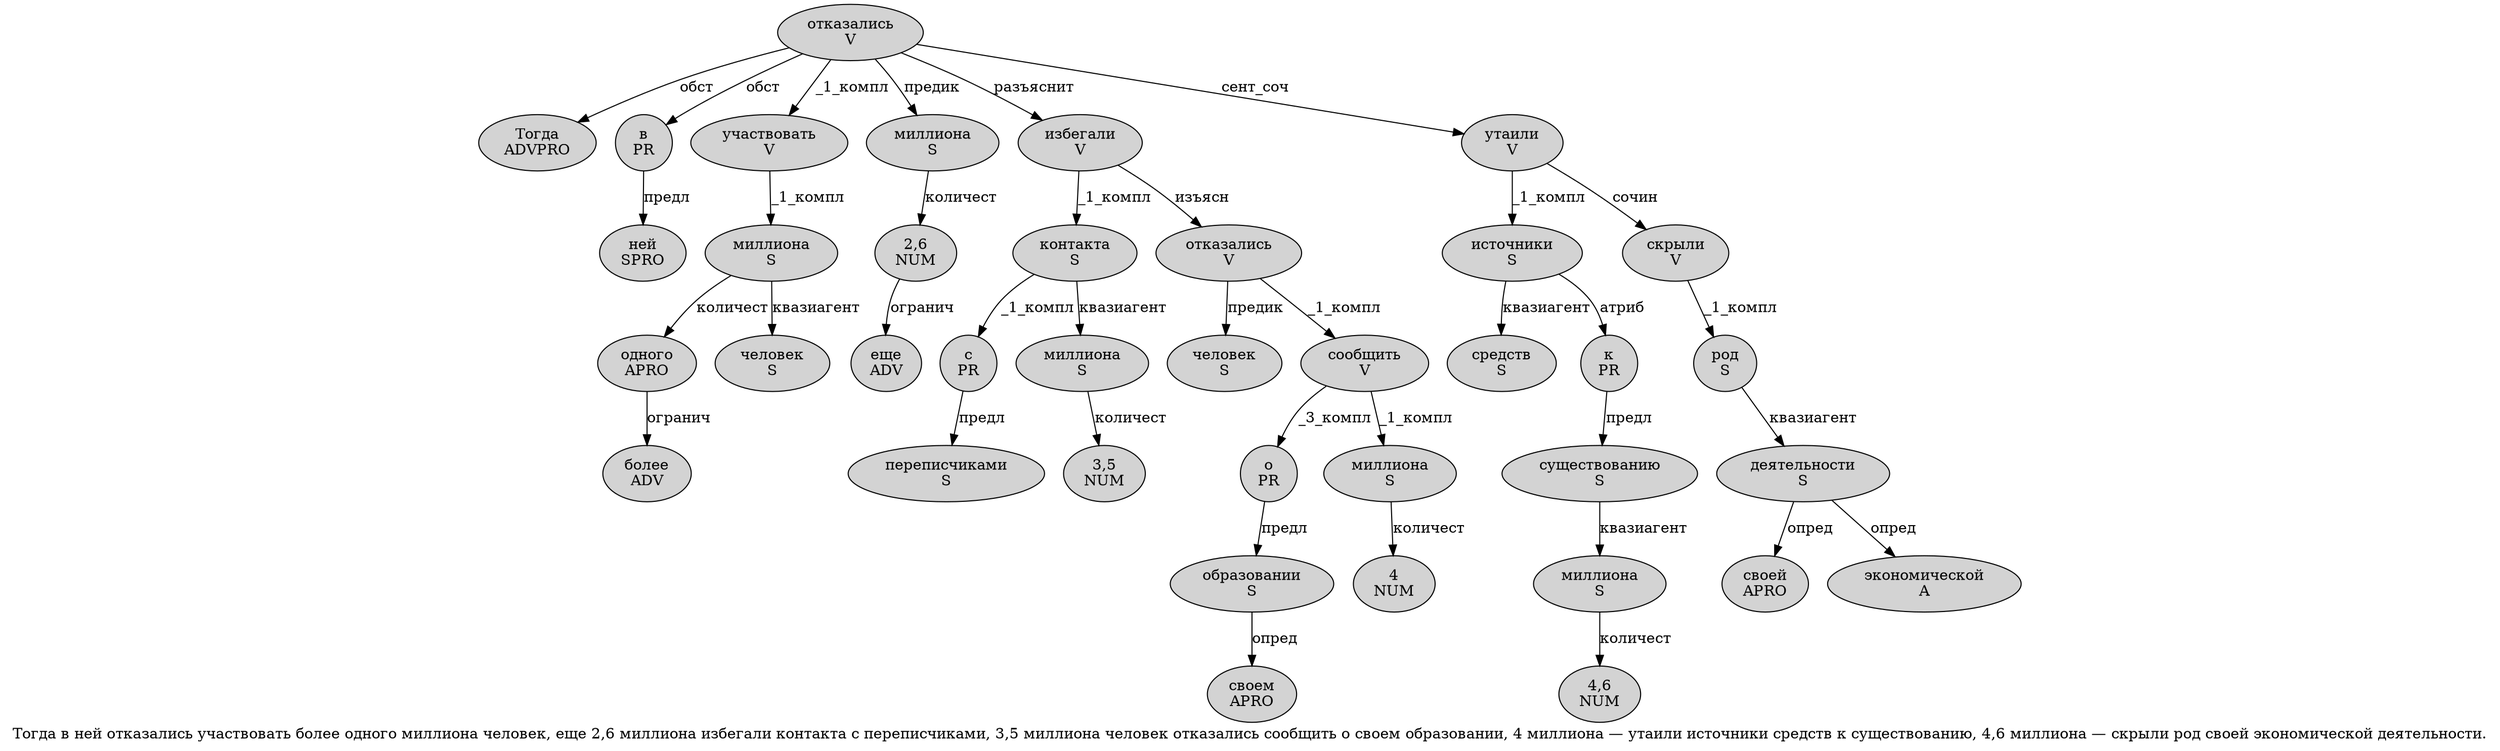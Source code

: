 digraph SENTENCE_579 {
	graph [label="Тогда в ней отказались участвовать более одного миллиона человек, еще 2,6 миллиона избегали контакта с переписчиками, 3,5 миллиона человек отказались сообщить о своем образовании, 4 миллиона — утаили источники средств к существованию, 4,6 миллиона — скрыли род своей экономической деятельности."]
	node [style=filled]
		0 [label="Тогда
ADVPRO" color="" fillcolor=lightgray penwidth=1 shape=ellipse]
		1 [label="в
PR" color="" fillcolor=lightgray penwidth=1 shape=ellipse]
		2 [label="ней
SPRO" color="" fillcolor=lightgray penwidth=1 shape=ellipse]
		3 [label="отказались
V" color="" fillcolor=lightgray penwidth=1 shape=ellipse]
		4 [label="участвовать
V" color="" fillcolor=lightgray penwidth=1 shape=ellipse]
		5 [label="более
ADV" color="" fillcolor=lightgray penwidth=1 shape=ellipse]
		6 [label="одного
APRO" color="" fillcolor=lightgray penwidth=1 shape=ellipse]
		7 [label="миллиона
S" color="" fillcolor=lightgray penwidth=1 shape=ellipse]
		8 [label="человек
S" color="" fillcolor=lightgray penwidth=1 shape=ellipse]
		10 [label="еще
ADV" color="" fillcolor=lightgray penwidth=1 shape=ellipse]
		11 [label="2,6
NUM" color="" fillcolor=lightgray penwidth=1 shape=ellipse]
		12 [label="миллиона
S" color="" fillcolor=lightgray penwidth=1 shape=ellipse]
		13 [label="избегали
V" color="" fillcolor=lightgray penwidth=1 shape=ellipse]
		14 [label="контакта
S" color="" fillcolor=lightgray penwidth=1 shape=ellipse]
		15 [label="с
PR" color="" fillcolor=lightgray penwidth=1 shape=ellipse]
		16 [label="переписчиками
S" color="" fillcolor=lightgray penwidth=1 shape=ellipse]
		18 [label="3,5
NUM" color="" fillcolor=lightgray penwidth=1 shape=ellipse]
		19 [label="миллиона
S" color="" fillcolor=lightgray penwidth=1 shape=ellipse]
		20 [label="человек
S" color="" fillcolor=lightgray penwidth=1 shape=ellipse]
		21 [label="отказались
V" color="" fillcolor=lightgray penwidth=1 shape=ellipse]
		22 [label="сообщить
V" color="" fillcolor=lightgray penwidth=1 shape=ellipse]
		23 [label="о
PR" color="" fillcolor=lightgray penwidth=1 shape=ellipse]
		24 [label="своем
APRO" color="" fillcolor=lightgray penwidth=1 shape=ellipse]
		25 [label="образовании
S" color="" fillcolor=lightgray penwidth=1 shape=ellipse]
		27 [label="4
NUM" color="" fillcolor=lightgray penwidth=1 shape=ellipse]
		28 [label="миллиона
S" color="" fillcolor=lightgray penwidth=1 shape=ellipse]
		30 [label="утаили
V" color="" fillcolor=lightgray penwidth=1 shape=ellipse]
		31 [label="источники
S" color="" fillcolor=lightgray penwidth=1 shape=ellipse]
		32 [label="средств
S" color="" fillcolor=lightgray penwidth=1 shape=ellipse]
		33 [label="к
PR" color="" fillcolor=lightgray penwidth=1 shape=ellipse]
		34 [label="существованию
S" color="" fillcolor=lightgray penwidth=1 shape=ellipse]
		36 [label="4,6
NUM" color="" fillcolor=lightgray penwidth=1 shape=ellipse]
		37 [label="миллиона
S" color="" fillcolor=lightgray penwidth=1 shape=ellipse]
		39 [label="скрыли
V" color="" fillcolor=lightgray penwidth=1 shape=ellipse]
		40 [label="род
S" color="" fillcolor=lightgray penwidth=1 shape=ellipse]
		41 [label="своей
APRO" color="" fillcolor=lightgray penwidth=1 shape=ellipse]
		42 [label="экономической
A" color="" fillcolor=lightgray penwidth=1 shape=ellipse]
		43 [label="деятельности
S" color="" fillcolor=lightgray penwidth=1 shape=ellipse]
			6 -> 5 [label="огранич"]
			19 -> 18 [label="количест"]
			11 -> 10 [label="огранич"]
			14 -> 15 [label="_1_компл"]
			14 -> 19 [label="квазиагент"]
			39 -> 40 [label="_1_компл"]
			25 -> 24 [label="опред"]
			13 -> 14 [label="_1_компл"]
			13 -> 21 [label="изъясн"]
			4 -> 7 [label="_1_компл"]
			23 -> 25 [label="предл"]
			40 -> 43 [label="квазиагент"]
			15 -> 16 [label="предл"]
			33 -> 34 [label="предл"]
			30 -> 31 [label="_1_компл"]
			30 -> 39 [label="сочин"]
			12 -> 11 [label="количест"]
			7 -> 6 [label="количест"]
			7 -> 8 [label="квазиагент"]
			28 -> 27 [label="количест"]
			22 -> 23 [label="_3_компл"]
			22 -> 28 [label="_1_компл"]
			3 -> 0 [label="обст"]
			3 -> 1 [label="обст"]
			3 -> 4 [label="_1_компл"]
			3 -> 12 [label="предик"]
			3 -> 13 [label="разъяснит"]
			3 -> 30 [label="сент_соч"]
			21 -> 20 [label="предик"]
			21 -> 22 [label="_1_компл"]
			31 -> 32 [label="квазиагент"]
			31 -> 33 [label="атриб"]
			34 -> 37 [label="квазиагент"]
			43 -> 41 [label="опред"]
			43 -> 42 [label="опред"]
			1 -> 2 [label="предл"]
			37 -> 36 [label="количест"]
}